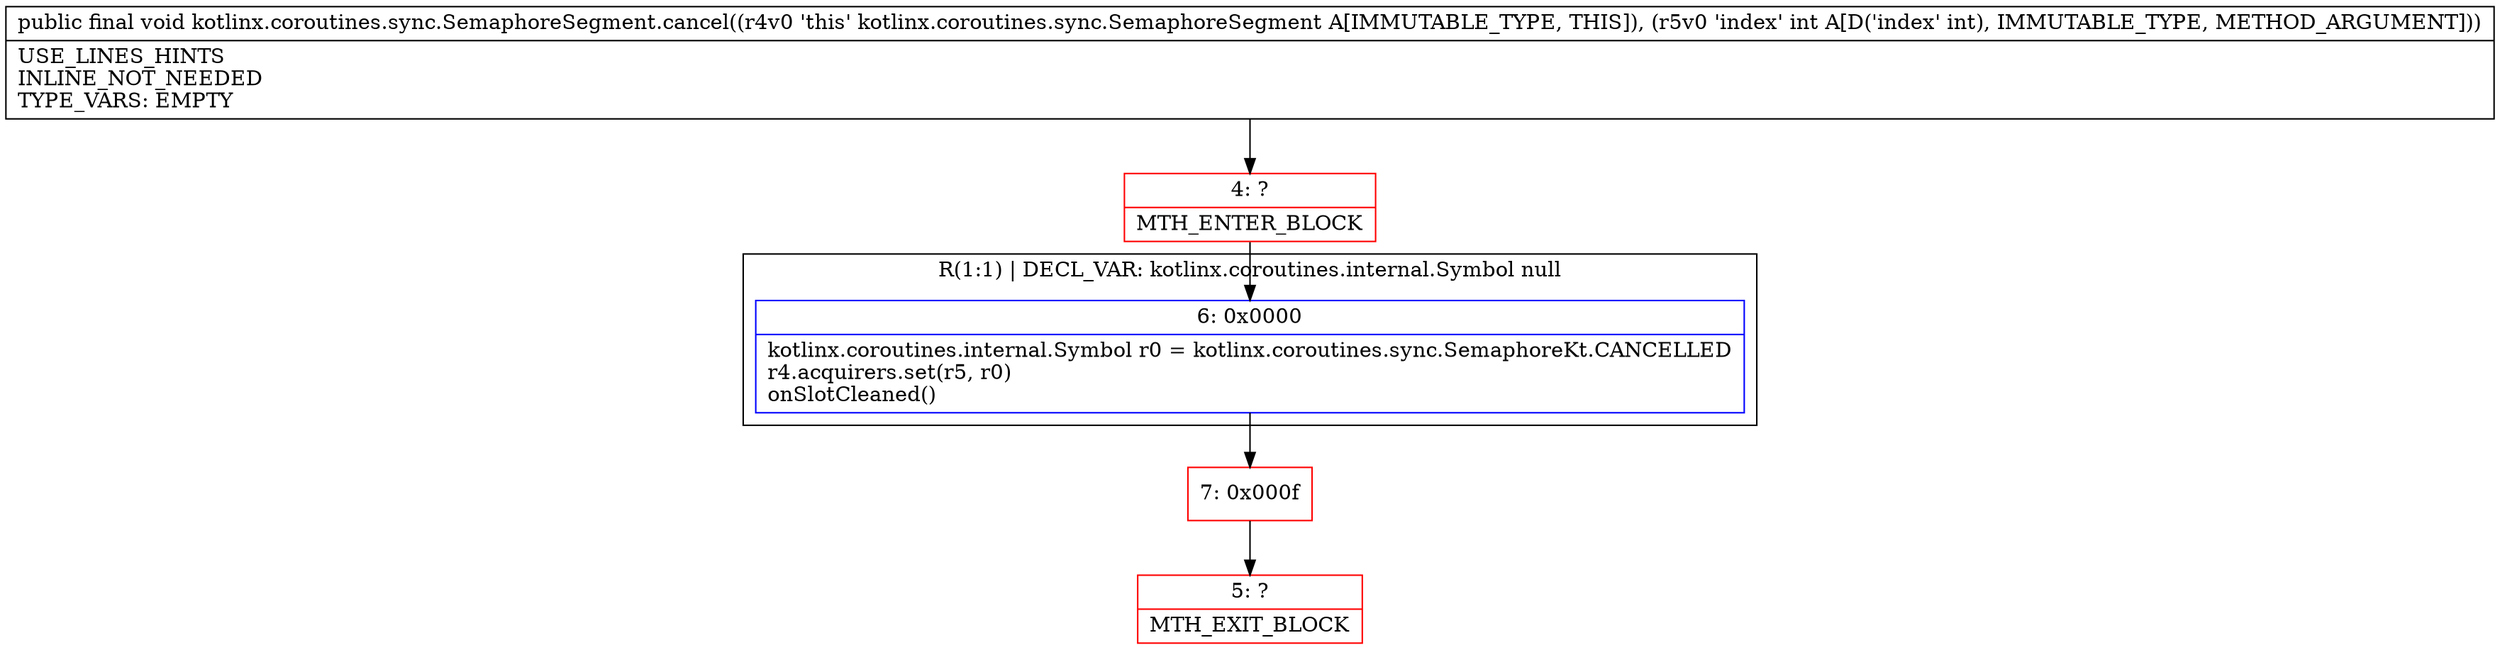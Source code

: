 digraph "CFG forkotlinx.coroutines.sync.SemaphoreSegment.cancel(I)V" {
subgraph cluster_Region_1978127765 {
label = "R(1:1) | DECL_VAR: kotlinx.coroutines.internal.Symbol null\l";
node [shape=record,color=blue];
Node_6 [shape=record,label="{6\:\ 0x0000|kotlinx.coroutines.internal.Symbol r0 = kotlinx.coroutines.sync.SemaphoreKt.CANCELLED\lr4.acquirers.set(r5, r0)\lonSlotCleaned()\l}"];
}
Node_4 [shape=record,color=red,label="{4\:\ ?|MTH_ENTER_BLOCK\l}"];
Node_7 [shape=record,color=red,label="{7\:\ 0x000f}"];
Node_5 [shape=record,color=red,label="{5\:\ ?|MTH_EXIT_BLOCK\l}"];
MethodNode[shape=record,label="{public final void kotlinx.coroutines.sync.SemaphoreSegment.cancel((r4v0 'this' kotlinx.coroutines.sync.SemaphoreSegment A[IMMUTABLE_TYPE, THIS]), (r5v0 'index' int A[D('index' int), IMMUTABLE_TYPE, METHOD_ARGUMENT]))  | USE_LINES_HINTS\lINLINE_NOT_NEEDED\lTYPE_VARS: EMPTY\l}"];
MethodNode -> Node_4;Node_6 -> Node_7;
Node_4 -> Node_6;
Node_7 -> Node_5;
}

